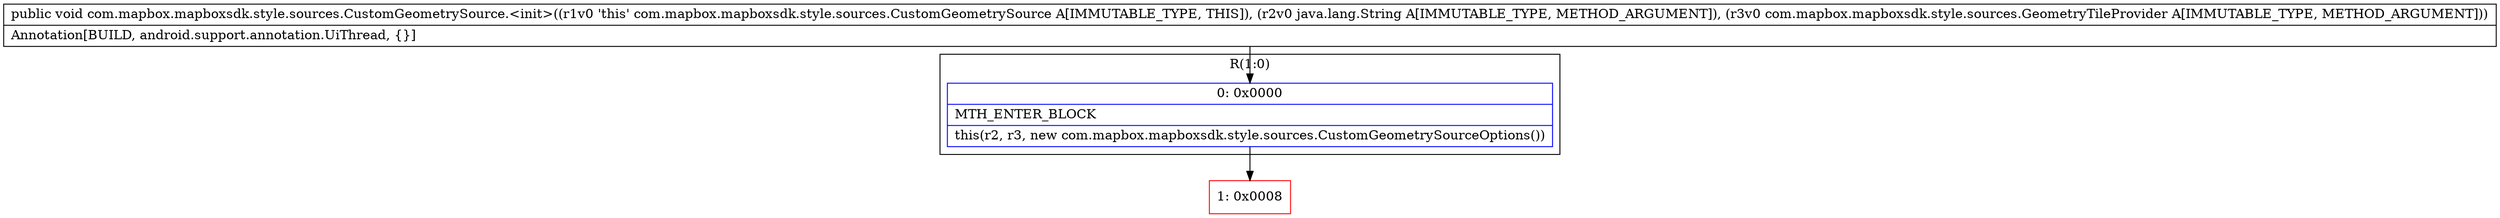 digraph "CFG forcom.mapbox.mapboxsdk.style.sources.CustomGeometrySource.\<init\>(Ljava\/lang\/String;Lcom\/mapbox\/mapboxsdk\/style\/sources\/GeometryTileProvider;)V" {
subgraph cluster_Region_699830476 {
label = "R(1:0)";
node [shape=record,color=blue];
Node_0 [shape=record,label="{0\:\ 0x0000|MTH_ENTER_BLOCK\l|this(r2, r3, new com.mapbox.mapboxsdk.style.sources.CustomGeometrySourceOptions())\l}"];
}
Node_1 [shape=record,color=red,label="{1\:\ 0x0008}"];
MethodNode[shape=record,label="{public void com.mapbox.mapboxsdk.style.sources.CustomGeometrySource.\<init\>((r1v0 'this' com.mapbox.mapboxsdk.style.sources.CustomGeometrySource A[IMMUTABLE_TYPE, THIS]), (r2v0 java.lang.String A[IMMUTABLE_TYPE, METHOD_ARGUMENT]), (r3v0 com.mapbox.mapboxsdk.style.sources.GeometryTileProvider A[IMMUTABLE_TYPE, METHOD_ARGUMENT]))  | Annotation[BUILD, android.support.annotation.UiThread, \{\}]\l}"];
MethodNode -> Node_0;
Node_0 -> Node_1;
}

